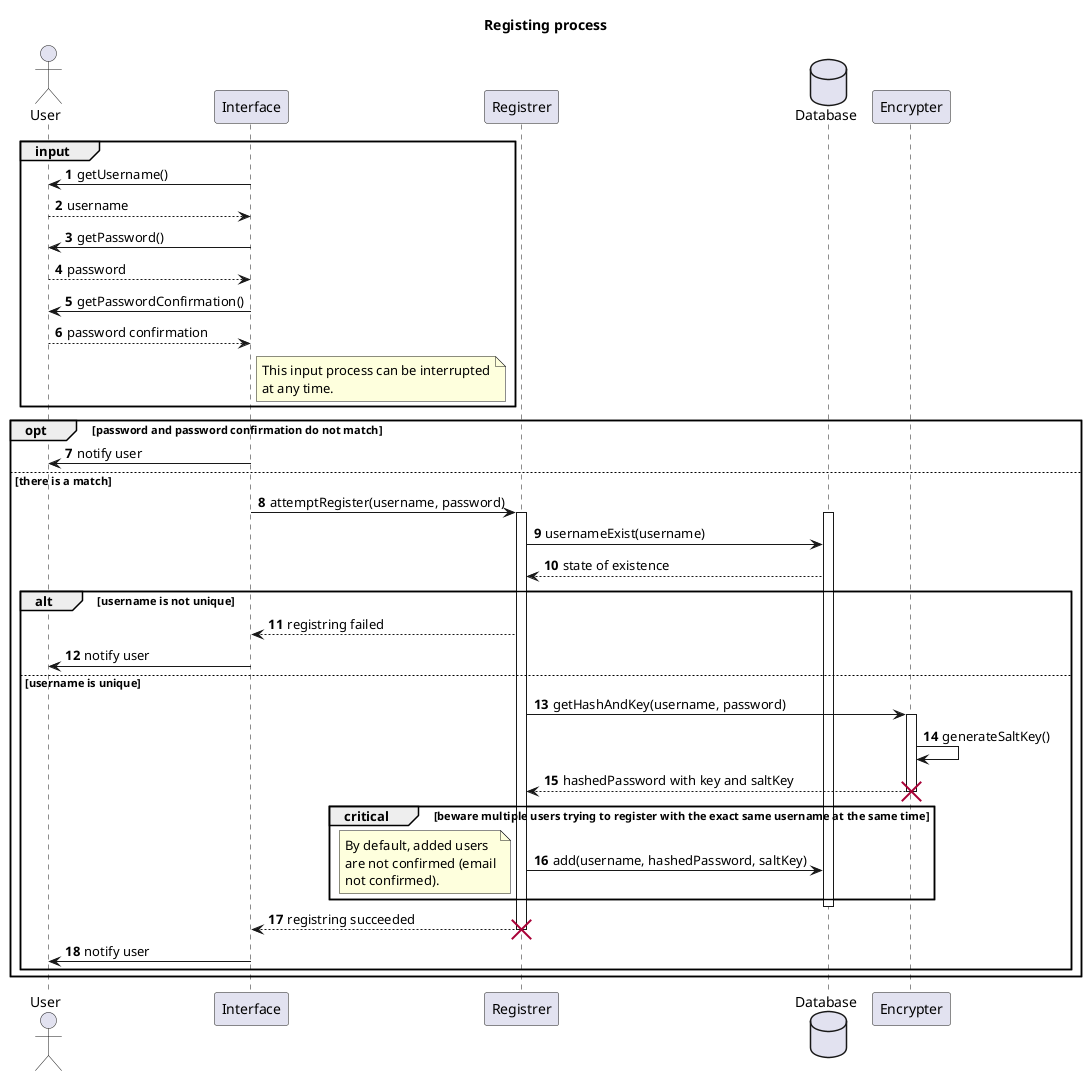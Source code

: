 @startuml
title "Registing process"

actor User as U
participant Interface as I
participant Registrer as R
database Database as D
participant Encrypter as E
/' participant MailServer as MS '/


autonumber

group input
    /' I -> U : getEmail() '/
    /' U --> I : email '/

    I -> U : getUsername()
    U --> I : username

    I -> U : getPassword()
    U --> I : password

    I -> U : getPasswordConfirmation()
    U --> I : password confirmation
    note right of I
        This input process can be interrupted
        at any time.
    end note
end

opt password and password confirmation do not match
    I -> U : notify user
else there is a match


    /' I -> R : attemptRegister(email, username, password) '/
    I -> R : attemptRegister(username, password)
    activate R
    /' R -> D : emailExist(email) '/
    /' D --> R : state of existence '/
    activate D
    R -> D : usernameExist(username)
    D --> R : state of existence
    /' alt one at least is not unique '/
    alt username is not unique
        R --> I : registring failed
        I -> U : notify user
    /' else both email and username are unique '/
    else username is unique
        R -> E : getHashAndKey(username, password)
        activate E
        E -> E : generateSaltKey()
        E --> R : hashedPassword with key and saltKey
        destroy E
        /' critical beware multiple users trying to register with the exact same username and email at the same time '/
        critical beware multiple users trying to register with the exact same username at the same time
            /' R -> D : add(email, username, hashedPassword, saltKey) '/
            R -> D : add(username, hashedPassword, saltKey)
            note left
                By default, added users
                are not confirmed (email
                not confirmed).
            end note
        end
        /' R -> MS : sendConfirmation(email) '/
        /' activate MS '/
        /' MS -> U : send email '/
        /' ...Wait for user to confirm... '/
        /' U --> MS : link clicked '/
        /' MS -> D : confirm(email) '/
        deactivate D
        /' MS -> R : emailConfirmed(email) '/
        /' deactivate MS '/
        /' note right '/
        /'     This message is sent to all '/
        /'     active Registers, in case '/
        /'     multiple Users are trying '/
        /'     to register at the same time. '/
        /' end note '/
        /' opt confirmed email is the same as the register's email '/
            R --> I : registring succeeded
            destroy R
            I -> U : notify user
        /' end '/


    end
end



@enduml

